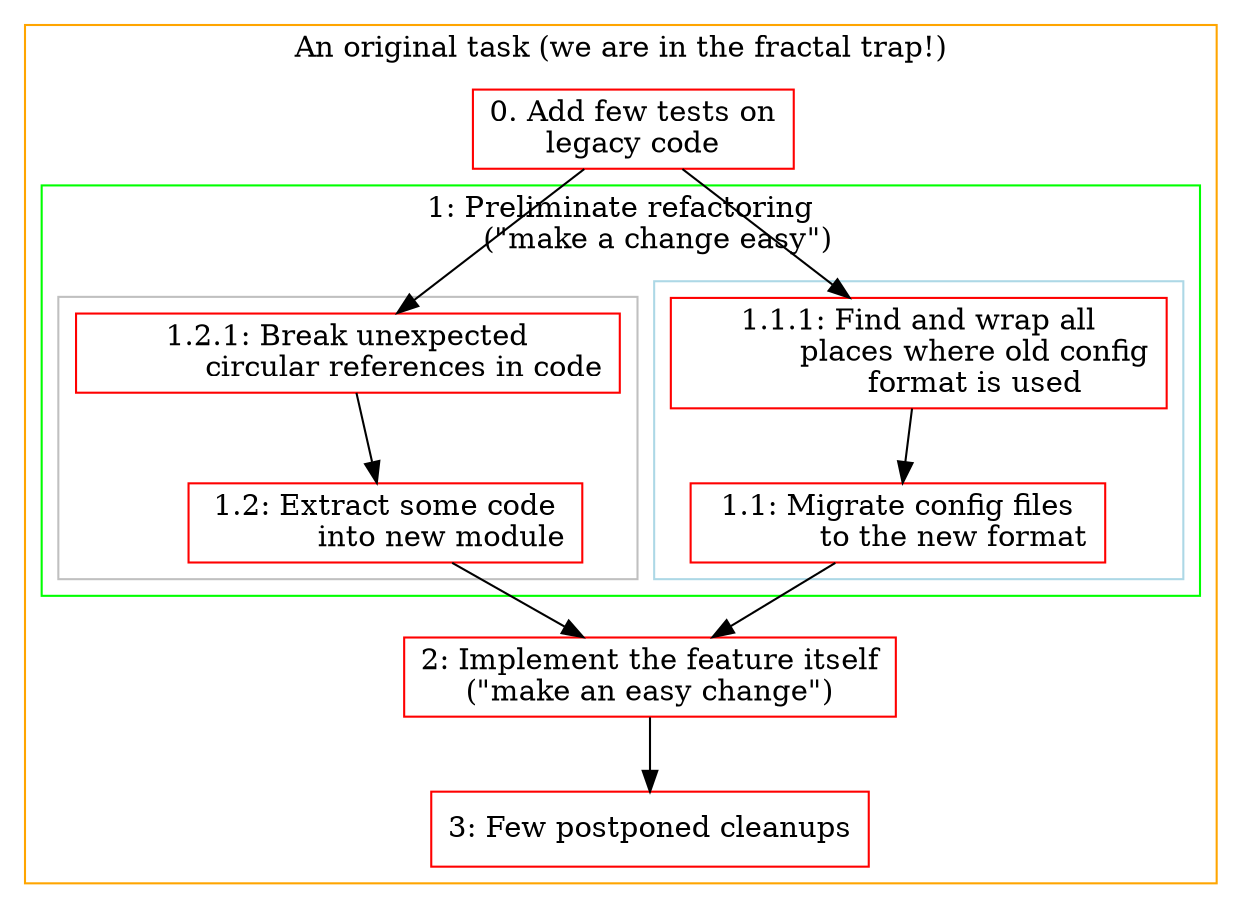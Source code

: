 digraph g {
node [shape=box, color=red];
edge [color=black];
subgraph cluster_0 {
    color=orange;
    label = "An original task (we are in the fractal trap!)";
    subgraph cluster_1 {
        color = green;
        label="1: Preliminate refactoring
        (&quot;make a change easy&quot;)";

        subgraph cluster_2 {
            label = "";
            color = lightblue;
            6 [label="1.1: Migrate config files
            to the new format"];
            7 [label="1.1.1: Find and wrap all
            places where old config
            format is used"];
            7 -> 6;
        }

        subgraph cluster_3 {
            color = grey;
            label = "";
            5 [label="1.2: Extract some code
            into new module"];
            8 [label="1.2.1: Break unexpected
            circular references in code"];
            8 -> 5;
        }
    }
3 [label="2: Implement the feature itself
(&quot;make an easy change&quot;)"];
4 [label="3: Few postponed cleanups"];
9 [label="0. Add few tests on
legacy code"];
3 -> 4;
5 -> 3;
6 -> 3;
9 -> 7;
9 -> 8;
}
}
